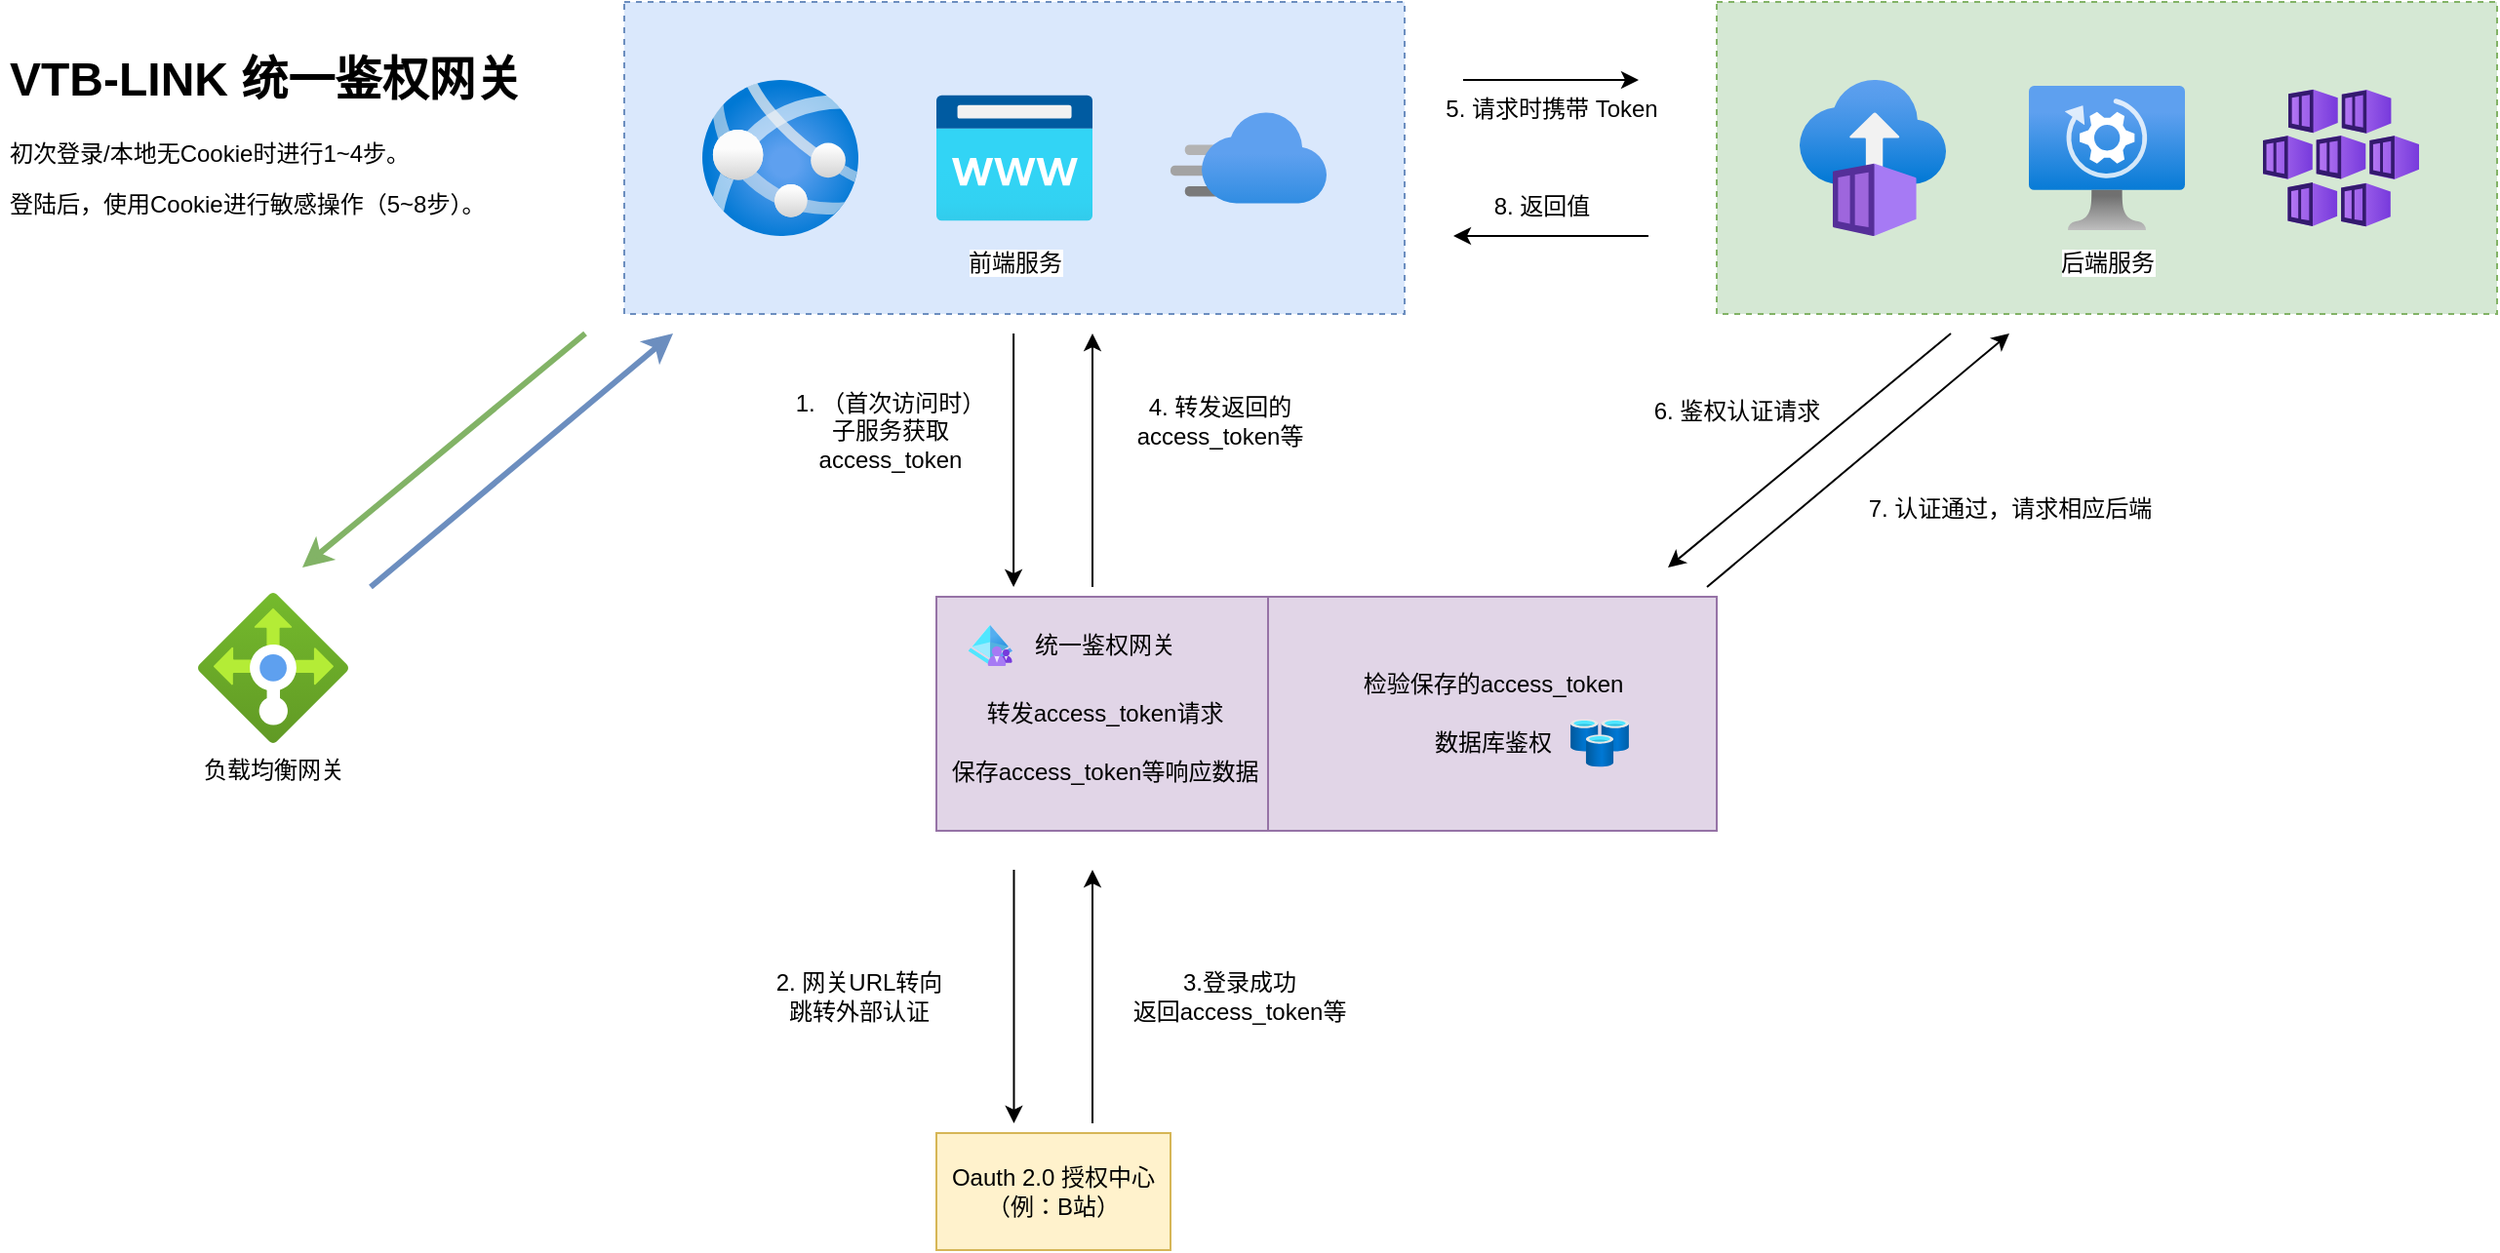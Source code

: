 <mxfile version="20.8.16" type="device"><diagram name="第 1 页" id="FzNyUblUYxSqVs_TShmC"><mxGraphModel dx="500" dy="300" grid="1" gridSize="10" guides="1" tooltips="1" connect="1" arrows="1" fold="1" page="1" pageScale="1" pageWidth="1600" pageHeight="900" math="0" shadow="0"><root><mxCell id="0"/><mxCell id="1" parent="0"/><mxCell id="93IG5AazfnfRY-V_SdZ2-3" value="" style="rounded=0;whiteSpace=wrap;html=1;rotation=-90;fillColor=#e1d5e7;strokeColor=#9673a6;" parent="1" vertex="1"><mxGeometry x="666.25" y="398.75" width="120" height="172.5" as="geometry"/></mxCell><mxCell id="WZAuOrcmJjP6X2KBvXpt-23" value="" style="aspect=fixed;html=1;points=[];align=center;image;fontSize=12;image=img/lib/azure2/identity/Azure_AD_B2C.svg;" vertex="1" parent="1"><mxGeometry x="656.25" y="439.45" width="22.75" height="21.1" as="geometry"/></mxCell><mxCell id="93IG5AazfnfRY-V_SdZ2-6" value="" style="rounded=0;whiteSpace=wrap;html=1;dashed=1;fillColor=#d5e8d4;strokeColor=#82b366;" parent="1" vertex="1"><mxGeometry x="1040" y="120" width="400" height="160" as="geometry"/></mxCell><mxCell id="93IG5AazfnfRY-V_SdZ2-4" value="统一鉴权网关" style="text;html=1;align=center;verticalAlign=middle;resizable=0;points=[];autosize=1;strokeColor=none;fillColor=none;" parent="1" vertex="1"><mxGeometry x="676.25" y="435" width="100" height="30" as="geometry"/></mxCell><mxCell id="93IG5AazfnfRY-V_SdZ2-5" value="转发access_token请求" style="text;html=1;align=center;verticalAlign=middle;resizable=0;points=[];autosize=1;strokeColor=none;fillColor=none;" parent="1" vertex="1"><mxGeometry x="656.25" y="470" width="140" height="30" as="geometry"/></mxCell><mxCell id="93IG5AazfnfRY-V_SdZ2-7" value="" style="endArrow=classic;html=1;rounded=0;" parent="1" edge="1"><mxGeometry width="50" height="50" relative="1" as="geometry"><mxPoint x="679.55" y="290" as="sourcePoint"/><mxPoint x="679.55" y="420" as="targetPoint"/></mxGeometry></mxCell><mxCell id="93IG5AazfnfRY-V_SdZ2-8" value="" style="endArrow=classic;html=1;rounded=0;" parent="1" edge="1"><mxGeometry width="50" height="50" relative="1" as="geometry"><mxPoint x="720" y="420" as="sourcePoint"/><mxPoint x="720" y="290" as="targetPoint"/></mxGeometry></mxCell><mxCell id="93IG5AazfnfRY-V_SdZ2-9" value="1. （首次访问时）&lt;br&gt;子服务获取&lt;br&gt;access_token" style="text;html=1;align=center;verticalAlign=middle;resizable=0;points=[];autosize=1;strokeColor=none;fillColor=none;" parent="1" vertex="1"><mxGeometry x="556.25" y="310" width="120" height="60" as="geometry"/></mxCell><mxCell id="93IG5AazfnfRY-V_SdZ2-10" value="2. 网关URL转向&lt;br&gt;跳转外部认证" style="text;html=1;align=center;verticalAlign=middle;resizable=0;points=[];autosize=1;strokeColor=none;fillColor=none;" parent="1" vertex="1"><mxGeometry x="545" y="610" width="110" height="40" as="geometry"/></mxCell><mxCell id="93IG5AazfnfRY-V_SdZ2-11" value="Oauth 2.0 授权中心&lt;br&gt;（例：B站）" style="rounded=0;whiteSpace=wrap;html=1;fillColor=#fff2cc;strokeColor=#d6b656;" parent="1" vertex="1"><mxGeometry x="640" y="700" width="120" height="60" as="geometry"/></mxCell><mxCell id="93IG5AazfnfRY-V_SdZ2-12" value="" style="endArrow=classic;html=1;rounded=0;" parent="1" edge="1"><mxGeometry width="50" height="50" relative="1" as="geometry"><mxPoint x="679.74" y="565" as="sourcePoint"/><mxPoint x="679.74" y="695" as="targetPoint"/></mxGeometry></mxCell><mxCell id="93IG5AazfnfRY-V_SdZ2-14" value="" style="endArrow=classic;html=1;rounded=0;" parent="1" edge="1"><mxGeometry width="50" height="50" relative="1" as="geometry"><mxPoint x="720" y="695" as="sourcePoint"/><mxPoint x="720" y="565" as="targetPoint"/></mxGeometry></mxCell><mxCell id="93IG5AazfnfRY-V_SdZ2-15" value="3.登录成功&lt;br&gt;返回access_token等" style="text;html=1;align=center;verticalAlign=middle;resizable=0;points=[];autosize=1;strokeColor=none;fillColor=none;" parent="1" vertex="1"><mxGeometry x="730" y="610" width="130" height="40" as="geometry"/></mxCell><mxCell id="93IG5AazfnfRY-V_SdZ2-16" value="" style="endArrow=classic;html=1;rounded=0;" parent="1" edge="1"><mxGeometry width="50" height="50" relative="1" as="geometry"><mxPoint x="910" y="160" as="sourcePoint"/><mxPoint x="1000" y="160" as="targetPoint"/></mxGeometry></mxCell><mxCell id="93IG5AazfnfRY-V_SdZ2-17" value="4. 转发返回的&lt;br&gt;access_token等" style="text;html=1;align=center;verticalAlign=middle;resizable=0;points=[];autosize=1;strokeColor=none;fillColor=none;" parent="1" vertex="1"><mxGeometry x="730" y="315" width="110" height="40" as="geometry"/></mxCell><mxCell id="93IG5AazfnfRY-V_SdZ2-19" value="保存access_token等响应数据" style="text;html=1;align=center;verticalAlign=middle;resizable=0;points=[];autosize=1;strokeColor=none;fillColor=none;" parent="1" vertex="1"><mxGeometry x="636.25" y="500" width="180" height="30" as="geometry"/></mxCell><mxCell id="93IG5AazfnfRY-V_SdZ2-21" value="" style="rounded=0;whiteSpace=wrap;html=1;rotation=-90;fillColor=#e1d5e7;strokeColor=#9673a6;" parent="1" vertex="1"><mxGeometry x="865" y="370" width="120" height="230" as="geometry"/></mxCell><mxCell id="93IG5AazfnfRY-V_SdZ2-22" value="检验保存的access_token" style="text;html=1;align=center;verticalAlign=middle;resizable=0;points=[];autosize=1;strokeColor=none;fillColor=none;" parent="1" vertex="1"><mxGeometry x="845" y="455" width="160" height="30" as="geometry"/></mxCell><mxCell id="93IG5AazfnfRY-V_SdZ2-23" value="数据库鉴权" style="text;html=1;align=center;verticalAlign=middle;resizable=0;points=[];autosize=1;strokeColor=none;fillColor=none;" parent="1" vertex="1"><mxGeometry x="885" y="485" width="80" height="30" as="geometry"/></mxCell><mxCell id="93IG5AazfnfRY-V_SdZ2-27" value="" style="rounded=0;whiteSpace=wrap;html=1;dashed=1;fillColor=#dae8fc;strokeColor=#6c8ebf;" parent="1" vertex="1"><mxGeometry x="480" y="120" width="400" height="160" as="geometry"/></mxCell><mxCell id="93IG5AazfnfRY-V_SdZ2-31" value="5. 请求时携带 Token" style="text;html=1;align=center;verticalAlign=middle;resizable=0;points=[];autosize=1;strokeColor=none;fillColor=none;" parent="1" vertex="1"><mxGeometry x="890" y="160" width="130" height="30" as="geometry"/></mxCell><mxCell id="93IG5AazfnfRY-V_SdZ2-32" value="" style="endArrow=classic;html=1;rounded=0;" parent="1" edge="1"><mxGeometry width="50" height="50" relative="1" as="geometry"><mxPoint x="1035" y="420" as="sourcePoint"/><mxPoint x="1190" y="290" as="targetPoint"/></mxGeometry></mxCell><mxCell id="93IG5AazfnfRY-V_SdZ2-33" value="7. 认证通过，请求相应后端" style="text;html=1;align=center;verticalAlign=middle;resizable=0;points=[];autosize=1;strokeColor=none;fillColor=none;" parent="1" vertex="1"><mxGeometry x="1105" y="365" width="170" height="30" as="geometry"/></mxCell><mxCell id="93IG5AazfnfRY-V_SdZ2-34" value="" style="endArrow=classic;html=1;rounded=0;" parent="1" edge="1"><mxGeometry width="50" height="50" relative="1" as="geometry"><mxPoint x="1005" y="240" as="sourcePoint"/><mxPoint x="905" y="240" as="targetPoint"/></mxGeometry></mxCell><mxCell id="93IG5AazfnfRY-V_SdZ2-35" value="8. 返回值" style="text;html=1;align=center;verticalAlign=middle;resizable=0;points=[];autosize=1;strokeColor=none;fillColor=none;" parent="1" vertex="1"><mxGeometry x="915" y="210" width="70" height="30" as="geometry"/></mxCell><mxCell id="WZAuOrcmJjP6X2KBvXpt-1" value="&lt;h1&gt;VTB-LINK 统一鉴权网关&lt;/h1&gt;&lt;p&gt;初次登录/本地无Cookie时进行1~4步。&lt;/p&gt;&lt;p&gt;&lt;span style=&quot;background-color: initial;&quot;&gt;登陆后，使用Cookie进行敏感操作（5~8步）。&lt;/span&gt;&lt;/p&gt;" style="text;html=1;strokeColor=none;fillColor=none;spacing=5;spacingTop=-20;whiteSpace=wrap;overflow=hidden;rounded=0;" vertex="1" parent="1"><mxGeometry x="160" y="140" width="280" height="120" as="geometry"/></mxCell><mxCell id="WZAuOrcmJjP6X2KBvXpt-3" value="" style="endArrow=classic;html=1;rounded=0;" edge="1" parent="1"><mxGeometry width="50" height="50" relative="1" as="geometry"><mxPoint x="1160" y="290" as="sourcePoint"/><mxPoint x="1015" y="410" as="targetPoint"/></mxGeometry></mxCell><mxCell id="WZAuOrcmJjP6X2KBvXpt-4" value="6. 鉴权认证请求" style="text;html=1;align=center;verticalAlign=middle;resizable=0;points=[];autosize=1;strokeColor=none;fillColor=none;" vertex="1" parent="1"><mxGeometry x="995" y="315" width="110" height="30" as="geometry"/></mxCell><mxCell id="WZAuOrcmJjP6X2KBvXpt-10" value="" style="group" vertex="1" connectable="0" parent="1"><mxGeometry x="520" y="160" width="320" height="80" as="geometry"/></mxCell><mxCell id="WZAuOrcmJjP6X2KBvXpt-5" value="" style="aspect=fixed;html=1;points=[];align=center;image;fontSize=12;image=img/lib/azure2/app_services/App_Services.svg;" vertex="1" parent="WZAuOrcmJjP6X2KBvXpt-10"><mxGeometry width="80" height="80" as="geometry"/></mxCell><mxCell id="WZAuOrcmJjP6X2KBvXpt-8" value="" style="aspect=fixed;html=1;points=[];align=center;image;fontSize=12;image=img/lib/azure2/app_services/CDN_Profiles.svg;fontFamily=Helvetica;fontColor=default;strokeColor=default;fillColor=default;" vertex="1" parent="WZAuOrcmJjP6X2KBvXpt-10"><mxGeometry x="240" width="80" height="80" as="geometry"/></mxCell><mxCell id="WZAuOrcmJjP6X2KBvXpt-9" value="前端服务" style="aspect=fixed;html=1;points=[];align=center;image;fontSize=12;image=img/lib/azure2/app_services/App_Service_Domains.svg;fontFamily=Helvetica;fontColor=default;strokeColor=default;fillColor=default;" vertex="1" parent="WZAuOrcmJjP6X2KBvXpt-10"><mxGeometry x="120" width="80" height="80" as="geometry"/></mxCell><mxCell id="WZAuOrcmJjP6X2KBvXpt-15" value="" style="group" vertex="1" connectable="0" parent="1"><mxGeometry x="1080" y="160" width="320" height="95" as="geometry"/></mxCell><mxCell id="WZAuOrcmJjP6X2KBvXpt-16" value="" style="aspect=fixed;html=1;points=[];align=center;image;fontSize=12;image=img/lib/azure2/compute/Container_Instances.svg;fontFamily=Helvetica;fontColor=default;strokeColor=default;fillColor=default;" vertex="1" parent="WZAuOrcmJjP6X2KBvXpt-15"><mxGeometry width="80" height="80" as="geometry"/></mxCell><mxCell id="WZAuOrcmJjP6X2KBvXpt-17" value="后端服务" style="aspect=fixed;html=1;points=[];align=center;image;fontSize=12;image=img/lib/azure2/compute/Automanaged_VM.svg;fontFamily=Helvetica;fontColor=default;strokeColor=default;fillColor=default;" vertex="1" parent="WZAuOrcmJjP6X2KBvXpt-15"><mxGeometry x="120" width="80" height="80" as="geometry"/></mxCell><mxCell id="WZAuOrcmJjP6X2KBvXpt-18" value="" style="aspect=fixed;html=1;points=[];align=center;image;fontSize=12;image=img/lib/azure2/compute/Container_Services_Deprecated.svg;fontFamily=Helvetica;fontColor=default;strokeColor=default;fillColor=default;" vertex="1" parent="WZAuOrcmJjP6X2KBvXpt-15"><mxGeometry x="240" width="80" height="80" as="geometry"/></mxCell><mxCell id="WZAuOrcmJjP6X2KBvXpt-24" value="" style="aspect=fixed;html=1;points=[];align=center;image;fontSize=12;image=img/lib/azure2/databases/Cache_Redis.svg;" vertex="1" parent="1"><mxGeometry x="965" y="487.81" width="30" height="24.38" as="geometry"/></mxCell><mxCell id="WZAuOrcmJjP6X2KBvXpt-30" value="负载均衡网关" style="aspect=fixed;html=1;points=[];align=center;image;fontSize=12;image=img/lib/azure2/networking/Load_Balancers.svg;" vertex="1" parent="1"><mxGeometry x="261.5" y="423" width="77" height="77" as="geometry"/></mxCell><mxCell id="WZAuOrcmJjP6X2KBvXpt-31" value="" style="endArrow=classic;html=1;rounded=0;fillColor=#d5e8d4;strokeColor=#82b366;strokeWidth=3;" edge="1" parent="1"><mxGeometry width="50" height="50" relative="1" as="geometry"><mxPoint x="460" y="290" as="sourcePoint"/><mxPoint x="315" y="410" as="targetPoint"/></mxGeometry></mxCell><mxCell id="WZAuOrcmJjP6X2KBvXpt-33" value="" style="endArrow=classic;html=1;rounded=0;fillColor=#dae8fc;strokeColor=#6c8ebf;strokeWidth=3;" edge="1" parent="1"><mxGeometry width="50" height="50" relative="1" as="geometry"><mxPoint x="350" y="420" as="sourcePoint"/><mxPoint x="505" y="290" as="targetPoint"/></mxGeometry></mxCell></root></mxGraphModel></diagram></mxfile>